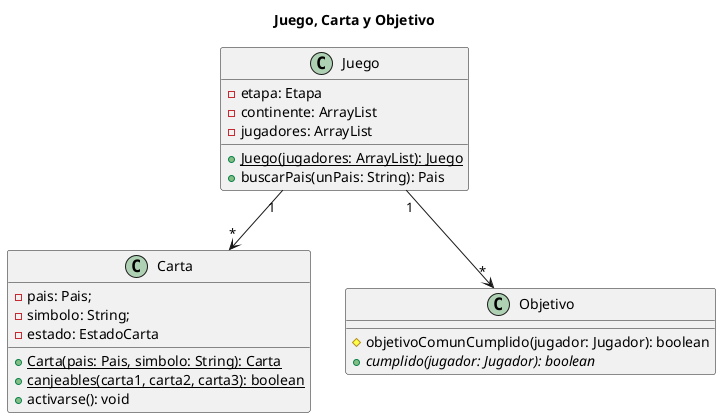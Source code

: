 @startuml

title Juego, Carta y Objetivo

class Juego {
    - etapa: Etapa
    - continente: ArrayList
    - jugadores: ArrayList
    + {static} Juego(jugadores: ArrayList): Juego
    + buscarPais(unPais: String): Pais
}

Juego "1" --> "*" Carta

class Carta {
    - pais: Pais;
    - simbolo: String;
    - estado: EstadoCarta
    + {static} Carta(pais: Pais, simbolo: String): Carta
    + {static} canjeables(carta1, carta2, carta3): boolean
    + activarse(): void
}

Juego "1" --> "*" Objetivo

class Objetivo {
    # objetivoComunCumplido(jugador: Jugador): boolean
    + {abstract} cumplido(jugador: Jugador): boolean
}

@enduml